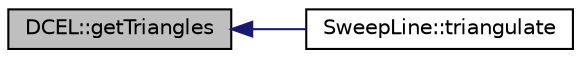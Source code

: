 digraph "DCEL::getTriangles"
{
  edge [fontname="Helvetica",fontsize="10",labelfontname="Helvetica",labelfontsize="10"];
  node [fontname="Helvetica",fontsize="10",shape=record];
  rankdir="LR";
  Node17 [label="DCEL::getTriangles",height=0.2,width=0.4,color="black", fillcolor="grey75", style="filled", fontcolor="black"];
  Node17 -> Node18 [dir="back",color="midnightblue",fontsize="10",style="solid",fontname="Helvetica"];
  Node18 [label="SweepLine::triangulate",height=0.2,width=0.4,color="black", fillcolor="white", style="filled",URL="$df/d5a/class_sweep_line.html#a71ee8fe060983f33f65450bc0eff61ea"];
}
